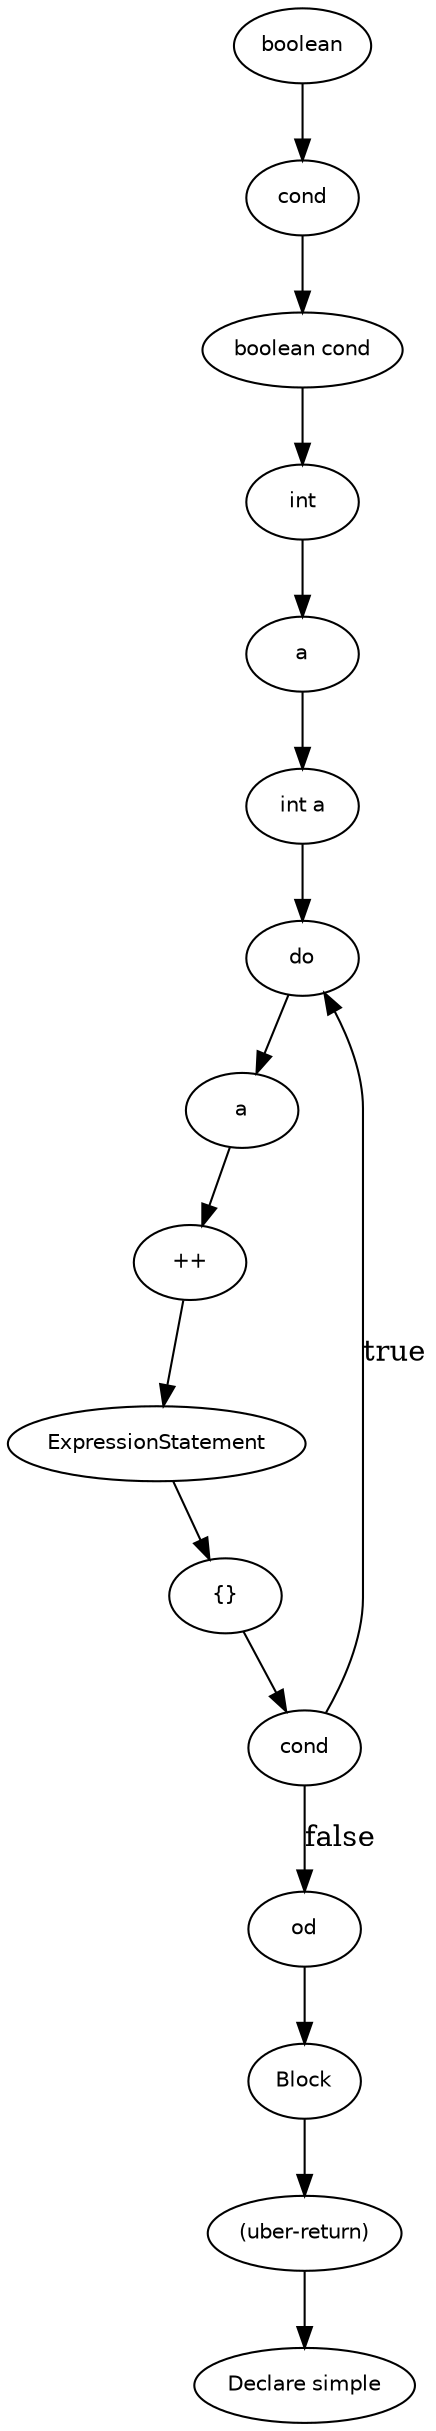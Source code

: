 digraph simple {
  9 [
    label = do,
    fontname = Helvetica,
    fontsize = 10
  ];
  8 [
    label = a,
    fontname = Helvetica,
    fontsize = 10
  ];
  16 [
    label = Block,
    fontname = Helvetica,
    fontsize = 10
  ];
  7 [
    label = int,
    fontname = Helvetica,
    fontsize = 10
  ];
  15 [
    label = cond,
    fontname = Helvetica,
    fontsize = 10
  ];
  6 [
    label = "int a",
    fontname = Helvetica,
    fontsize = 10
  ];
  5 [
    label = cond,
    fontname = Helvetica,
    fontsize = 10
  ];
  14 [
    label = a,
    fontname = Helvetica,
    fontsize = 10
  ];
  13 [
    label = "++",
    fontname = Helvetica,
    fontsize = 10
  ];
  4 [
    label = boolean,
    fontname = Helvetica,
    fontsize = 10
  ];
  12 [
    label = ExpressionStatement,
    fontname = Helvetica,
    fontsize = 10
  ];
  3 [
    label = "boolean cond",
    fontname = Helvetica,
    fontsize = 10
  ];
  2 [
    label = "(uber-return)",
    fontname = Helvetica,
    fontsize = 10
  ];
  11 [
    label = "{}",
    fontname = Helvetica,
    fontsize = 10
  ];
  10 [
    label = od,
    fontname = Helvetica,
    fontsize = 10
  ];
  0 [
    label = "Declare simple",
    fontname = Helvetica,
    fontsize = 10
  ];
  6 -> 9 [
    label = ""
  ];
  3 -> 7 [
    label = ""
  ];
  10 -> 16 [
    label = ""
  ];
  8 -> 6 [
    label = ""
  ];
  12 -> 11 [
    label = ""
  ];
  9 -> 14 [
    label = ""
  ];
  2 -> 0 [
    label = ""
  ];
  15 -> 10 [
    label = false
  ];
  13 -> 12 [
    label = ""
  ];
  5 -> 3 [
    label = ""
  ];
  7 -> 8 [
    label = ""
  ];
  4 -> 5 [
    label = ""
  ];
  16 -> 2 [
    label = ""
  ];
  11 -> 15 [
    label = ""
  ];
  14 -> 13 [
    label = ""
  ];
  15 -> 9 [
    label = true
  ];
}
